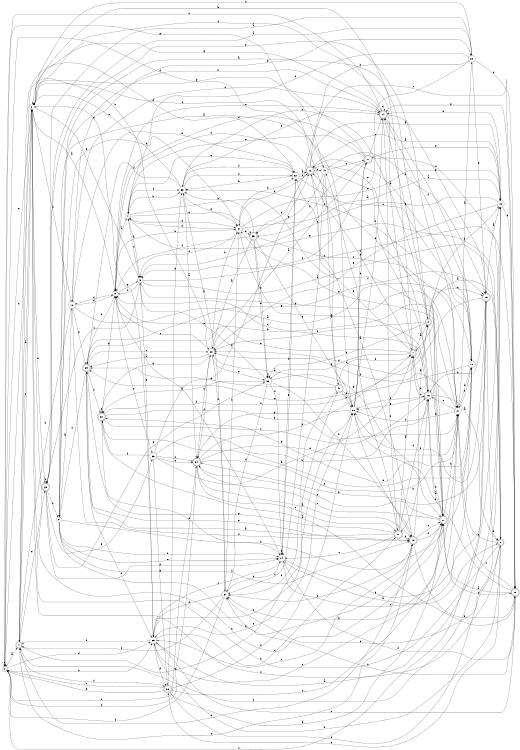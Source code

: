 digraph n34_8 {
__start0 [label="" shape="none"];

rankdir=LR;
size="8,5";

s0 [style="filled", color="black", fillcolor="white" shape="circle", label="0"];
s1 [style="rounded,filled", color="black", fillcolor="white" shape="doublecircle", label="1"];
s2 [style="filled", color="black", fillcolor="white" shape="circle", label="2"];
s3 [style="filled", color="black", fillcolor="white" shape="circle", label="3"];
s4 [style="filled", color="black", fillcolor="white" shape="circle", label="4"];
s5 [style="filled", color="black", fillcolor="white" shape="circle", label="5"];
s6 [style="rounded,filled", color="black", fillcolor="white" shape="doublecircle", label="6"];
s7 [style="rounded,filled", color="black", fillcolor="white" shape="doublecircle", label="7"];
s8 [style="rounded,filled", color="black", fillcolor="white" shape="doublecircle", label="8"];
s9 [style="filled", color="black", fillcolor="white" shape="circle", label="9"];
s10 [style="filled", color="black", fillcolor="white" shape="circle", label="10"];
s11 [style="filled", color="black", fillcolor="white" shape="circle", label="11"];
s12 [style="rounded,filled", color="black", fillcolor="white" shape="doublecircle", label="12"];
s13 [style="filled", color="black", fillcolor="white" shape="circle", label="13"];
s14 [style="rounded,filled", color="black", fillcolor="white" shape="doublecircle", label="14"];
s15 [style="rounded,filled", color="black", fillcolor="white" shape="doublecircle", label="15"];
s16 [style="rounded,filled", color="black", fillcolor="white" shape="doublecircle", label="16"];
s17 [style="rounded,filled", color="black", fillcolor="white" shape="doublecircle", label="17"];
s18 [style="rounded,filled", color="black", fillcolor="white" shape="doublecircle", label="18"];
s19 [style="rounded,filled", color="black", fillcolor="white" shape="doublecircle", label="19"];
s20 [style="rounded,filled", color="black", fillcolor="white" shape="doublecircle", label="20"];
s21 [style="filled", color="black", fillcolor="white" shape="circle", label="21"];
s22 [style="filled", color="black", fillcolor="white" shape="circle", label="22"];
s23 [style="rounded,filled", color="black", fillcolor="white" shape="doublecircle", label="23"];
s24 [style="filled", color="black", fillcolor="white" shape="circle", label="24"];
s25 [style="filled", color="black", fillcolor="white" shape="circle", label="25"];
s26 [style="filled", color="black", fillcolor="white" shape="circle", label="26"];
s27 [style="rounded,filled", color="black", fillcolor="white" shape="doublecircle", label="27"];
s28 [style="filled", color="black", fillcolor="white" shape="circle", label="28"];
s29 [style="rounded,filled", color="black", fillcolor="white" shape="doublecircle", label="29"];
s30 [style="rounded,filled", color="black", fillcolor="white" shape="doublecircle", label="30"];
s31 [style="filled", color="black", fillcolor="white" shape="circle", label="31"];
s32 [style="filled", color="black", fillcolor="white" shape="circle", label="32"];
s33 [style="filled", color="black", fillcolor="white" shape="circle", label="33"];
s34 [style="rounded,filled", color="black", fillcolor="white" shape="doublecircle", label="34"];
s35 [style="rounded,filled", color="black", fillcolor="white" shape="doublecircle", label="35"];
s36 [style="filled", color="black", fillcolor="white" shape="circle", label="36"];
s37 [style="filled", color="black", fillcolor="white" shape="circle", label="37"];
s38 [style="rounded,filled", color="black", fillcolor="white" shape="doublecircle", label="38"];
s39 [style="filled", color="black", fillcolor="white" shape="circle", label="39"];
s40 [style="filled", color="black", fillcolor="white" shape="circle", label="40"];
s41 [style="rounded,filled", color="black", fillcolor="white" shape="doublecircle", label="41"];
s0 -> s1 [label="a"];
s0 -> s25 [label="b"];
s0 -> s2 [label="c"];
s0 -> s25 [label="d"];
s0 -> s0 [label="e"];
s0 -> s34 [label="f"];
s0 -> s40 [label="g"];
s1 -> s2 [label="a"];
s1 -> s28 [label="b"];
s1 -> s18 [label="c"];
s1 -> s32 [label="d"];
s1 -> s23 [label="e"];
s1 -> s38 [label="f"];
s1 -> s41 [label="g"];
s2 -> s3 [label="a"];
s2 -> s20 [label="b"];
s2 -> s1 [label="c"];
s2 -> s23 [label="d"];
s2 -> s0 [label="e"];
s2 -> s10 [label="f"];
s2 -> s5 [label="g"];
s3 -> s4 [label="a"];
s3 -> s31 [label="b"];
s3 -> s39 [label="c"];
s3 -> s29 [label="d"];
s3 -> s14 [label="e"];
s3 -> s10 [label="f"];
s3 -> s5 [label="g"];
s4 -> s5 [label="a"];
s4 -> s33 [label="b"];
s4 -> s35 [label="c"];
s4 -> s31 [label="d"];
s4 -> s32 [label="e"];
s4 -> s33 [label="f"];
s4 -> s20 [label="g"];
s5 -> s6 [label="a"];
s5 -> s19 [label="b"];
s5 -> s23 [label="c"];
s5 -> s3 [label="d"];
s5 -> s25 [label="e"];
s5 -> s4 [label="f"];
s5 -> s21 [label="g"];
s6 -> s7 [label="a"];
s6 -> s2 [label="b"];
s6 -> s21 [label="c"];
s6 -> s37 [label="d"];
s6 -> s38 [label="e"];
s6 -> s2 [label="f"];
s6 -> s4 [label="g"];
s7 -> s8 [label="a"];
s7 -> s2 [label="b"];
s7 -> s16 [label="c"];
s7 -> s36 [label="d"];
s7 -> s3 [label="e"];
s7 -> s2 [label="f"];
s7 -> s32 [label="g"];
s8 -> s9 [label="a"];
s8 -> s13 [label="b"];
s8 -> s15 [label="c"];
s8 -> s36 [label="d"];
s8 -> s20 [label="e"];
s8 -> s28 [label="f"];
s8 -> s14 [label="g"];
s9 -> s10 [label="a"];
s9 -> s24 [label="b"];
s9 -> s11 [label="c"];
s9 -> s31 [label="d"];
s9 -> s24 [label="e"];
s9 -> s18 [label="f"];
s9 -> s20 [label="g"];
s10 -> s11 [label="a"];
s10 -> s1 [label="b"];
s10 -> s14 [label="c"];
s10 -> s3 [label="d"];
s10 -> s22 [label="e"];
s10 -> s18 [label="f"];
s10 -> s29 [label="g"];
s11 -> s12 [label="a"];
s11 -> s30 [label="b"];
s11 -> s33 [label="c"];
s11 -> s21 [label="d"];
s11 -> s29 [label="e"];
s11 -> s14 [label="f"];
s11 -> s30 [label="g"];
s12 -> s13 [label="a"];
s12 -> s40 [label="b"];
s12 -> s19 [label="c"];
s12 -> s31 [label="d"];
s12 -> s16 [label="e"];
s12 -> s3 [label="f"];
s12 -> s7 [label="g"];
s13 -> s12 [label="a"];
s13 -> s14 [label="b"];
s13 -> s5 [label="c"];
s13 -> s19 [label="d"];
s13 -> s27 [label="e"];
s13 -> s1 [label="f"];
s13 -> s28 [label="g"];
s14 -> s11 [label="a"];
s14 -> s9 [label="b"];
s14 -> s0 [label="c"];
s14 -> s14 [label="d"];
s14 -> s15 [label="e"];
s14 -> s17 [label="f"];
s14 -> s2 [label="g"];
s15 -> s13 [label="a"];
s15 -> s6 [label="b"];
s15 -> s0 [label="c"];
s15 -> s16 [label="d"];
s15 -> s28 [label="e"];
s15 -> s26 [label="f"];
s15 -> s34 [label="g"];
s16 -> s6 [label="a"];
s16 -> s17 [label="b"];
s16 -> s3 [label="c"];
s16 -> s7 [label="d"];
s16 -> s20 [label="e"];
s16 -> s26 [label="f"];
s16 -> s26 [label="g"];
s17 -> s7 [label="a"];
s17 -> s18 [label="b"];
s17 -> s24 [label="c"];
s17 -> s16 [label="d"];
s17 -> s29 [label="e"];
s17 -> s40 [label="f"];
s17 -> s29 [label="g"];
s18 -> s12 [label="a"];
s18 -> s19 [label="b"];
s18 -> s20 [label="c"];
s18 -> s1 [label="d"];
s18 -> s25 [label="e"];
s18 -> s20 [label="f"];
s18 -> s8 [label="g"];
s19 -> s20 [label="a"];
s19 -> s37 [label="b"];
s19 -> s21 [label="c"];
s19 -> s26 [label="d"];
s19 -> s25 [label="e"];
s19 -> s24 [label="f"];
s19 -> s14 [label="g"];
s20 -> s16 [label="a"];
s20 -> s21 [label="b"];
s20 -> s34 [label="c"];
s20 -> s19 [label="d"];
s20 -> s34 [label="e"];
s20 -> s12 [label="f"];
s20 -> s31 [label="g"];
s21 -> s22 [label="a"];
s21 -> s37 [label="b"];
s21 -> s16 [label="c"];
s21 -> s26 [label="d"];
s21 -> s25 [label="e"];
s21 -> s11 [label="f"];
s21 -> s28 [label="g"];
s22 -> s23 [label="a"];
s22 -> s35 [label="b"];
s22 -> s2 [label="c"];
s22 -> s19 [label="d"];
s22 -> s4 [label="e"];
s22 -> s5 [label="f"];
s22 -> s15 [label="g"];
s23 -> s22 [label="a"];
s23 -> s23 [label="b"];
s23 -> s9 [label="c"];
s23 -> s24 [label="d"];
s23 -> s21 [label="e"];
s23 -> s36 [label="f"];
s23 -> s39 [label="g"];
s24 -> s15 [label="a"];
s24 -> s24 [label="b"];
s24 -> s25 [label="c"];
s24 -> s32 [label="d"];
s24 -> s6 [label="e"];
s24 -> s3 [label="f"];
s24 -> s11 [label="g"];
s25 -> s13 [label="a"];
s25 -> s26 [label="b"];
s25 -> s17 [label="c"];
s25 -> s38 [label="d"];
s25 -> s1 [label="e"];
s25 -> s6 [label="f"];
s25 -> s2 [label="g"];
s26 -> s9 [label="a"];
s26 -> s27 [label="b"];
s26 -> s25 [label="c"];
s26 -> s27 [label="d"];
s26 -> s18 [label="e"];
s26 -> s14 [label="f"];
s26 -> s34 [label="g"];
s27 -> s28 [label="a"];
s27 -> s35 [label="b"];
s27 -> s14 [label="c"];
s27 -> s3 [label="d"];
s27 -> s4 [label="e"];
s27 -> s6 [label="f"];
s27 -> s2 [label="g"];
s28 -> s29 [label="a"];
s28 -> s31 [label="b"];
s28 -> s3 [label="c"];
s28 -> s37 [label="d"];
s28 -> s36 [label="e"];
s28 -> s34 [label="f"];
s28 -> s30 [label="g"];
s29 -> s18 [label="a"];
s29 -> s21 [label="b"];
s29 -> s9 [label="c"];
s29 -> s25 [label="d"];
s29 -> s28 [label="e"];
s29 -> s30 [label="f"];
s29 -> s15 [label="g"];
s30 -> s19 [label="a"];
s30 -> s21 [label="b"];
s30 -> s16 [label="c"];
s30 -> s30 [label="d"];
s30 -> s24 [label="e"];
s30 -> s8 [label="f"];
s30 -> s3 [label="g"];
s31 -> s13 [label="a"];
s31 -> s32 [label="b"];
s31 -> s16 [label="c"];
s31 -> s4 [label="d"];
s31 -> s35 [label="e"];
s31 -> s5 [label="f"];
s31 -> s13 [label="g"];
s32 -> s12 [label="a"];
s32 -> s33 [label="b"];
s32 -> s11 [label="c"];
s32 -> s12 [label="d"];
s32 -> s10 [label="e"];
s32 -> s33 [label="f"];
s32 -> s24 [label="g"];
s33 -> s34 [label="a"];
s33 -> s14 [label="b"];
s33 -> s8 [label="c"];
s33 -> s29 [label="d"];
s33 -> s2 [label="e"];
s33 -> s32 [label="f"];
s33 -> s31 [label="g"];
s34 -> s18 [label="a"];
s34 -> s28 [label="b"];
s34 -> s17 [label="c"];
s34 -> s7 [label="d"];
s34 -> s16 [label="e"];
s34 -> s0 [label="f"];
s34 -> s21 [label="g"];
s35 -> s28 [label="a"];
s35 -> s33 [label="b"];
s35 -> s21 [label="c"];
s35 -> s36 [label="d"];
s35 -> s36 [label="e"];
s35 -> s3 [label="f"];
s35 -> s26 [label="g"];
s36 -> s30 [label="a"];
s36 -> s18 [label="b"];
s36 -> s36 [label="c"];
s36 -> s37 [label="d"];
s36 -> s5 [label="e"];
s36 -> s24 [label="f"];
s36 -> s20 [label="g"];
s37 -> s33 [label="a"];
s37 -> s31 [label="b"];
s37 -> s1 [label="c"];
s37 -> s25 [label="d"];
s37 -> s18 [label="e"];
s37 -> s0 [label="f"];
s37 -> s24 [label="g"];
s38 -> s20 [label="a"];
s38 -> s0 [label="b"];
s38 -> s20 [label="c"];
s38 -> s26 [label="d"];
s38 -> s0 [label="e"];
s38 -> s13 [label="f"];
s38 -> s33 [label="g"];
s39 -> s7 [label="a"];
s39 -> s21 [label="b"];
s39 -> s34 [label="c"];
s39 -> s34 [label="d"];
s39 -> s12 [label="e"];
s39 -> s30 [label="f"];
s39 -> s38 [label="g"];
s40 -> s41 [label="a"];
s40 -> s16 [label="b"];
s40 -> s27 [label="c"];
s40 -> s0 [label="d"];
s40 -> s15 [label="e"];
s40 -> s37 [label="f"];
s40 -> s35 [label="g"];
s41 -> s28 [label="a"];
s41 -> s26 [label="b"];
s41 -> s2 [label="c"];
s41 -> s26 [label="d"];
s41 -> s37 [label="e"];
s41 -> s7 [label="f"];
s41 -> s29 [label="g"];

}